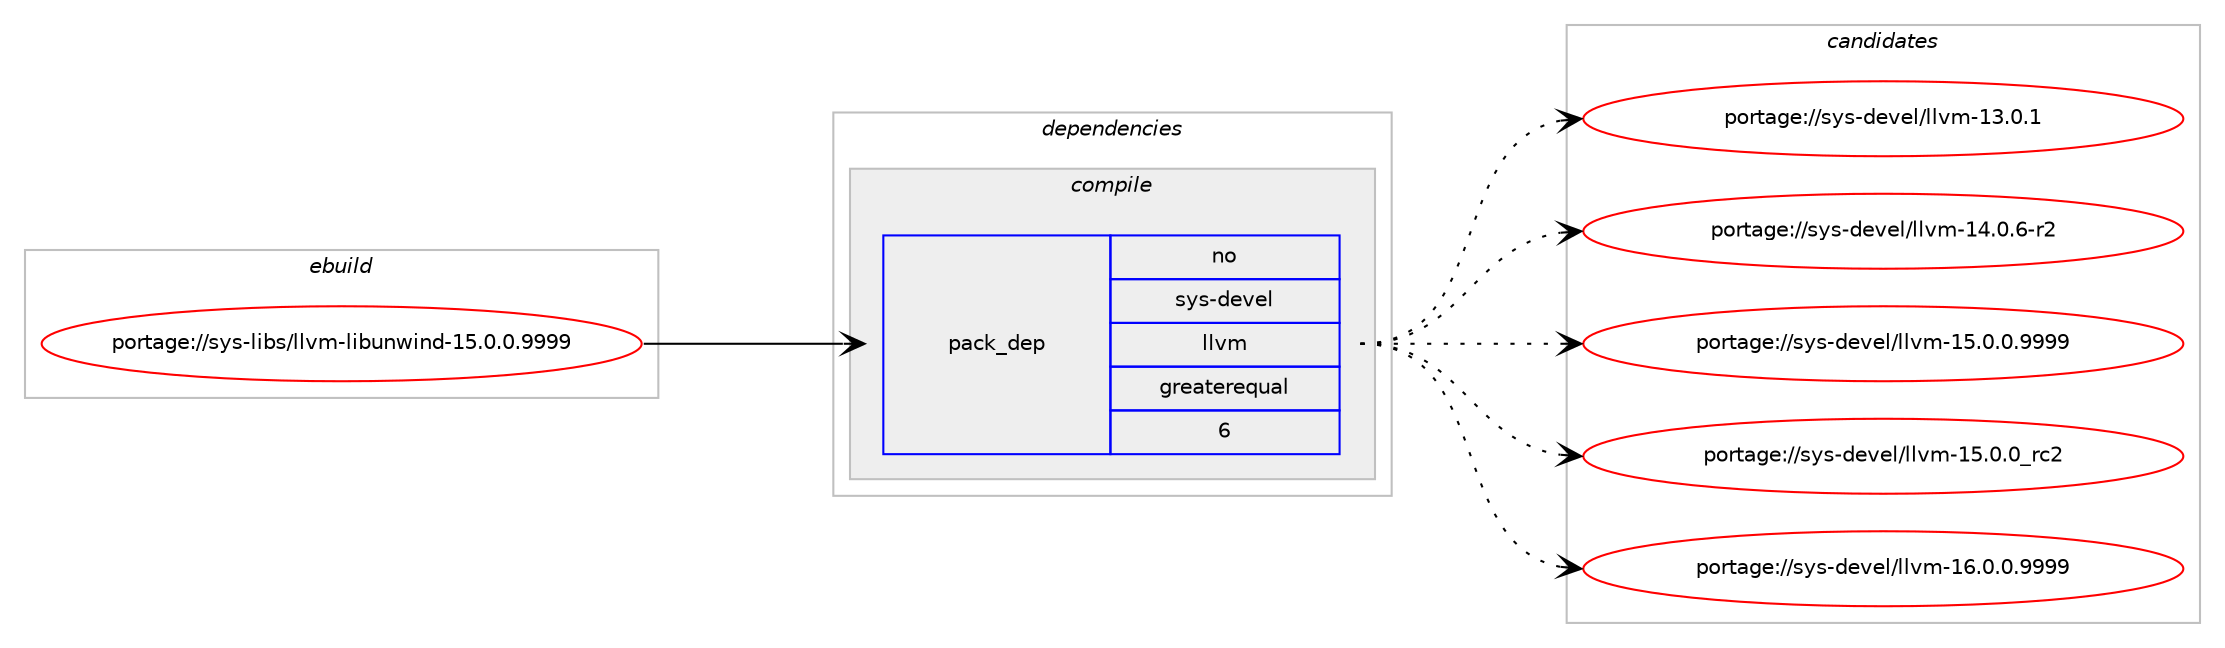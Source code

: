 digraph prolog {

# *************
# Graph options
# *************

newrank=true;
concentrate=true;
compound=true;
graph [rankdir=LR,fontname=Helvetica,fontsize=10,ranksep=1.5];#, ranksep=2.5, nodesep=0.2];
edge  [arrowhead=vee];
node  [fontname=Helvetica,fontsize=10];

# **********
# The ebuild
# **********

subgraph cluster_leftcol {
color=gray;
rank=same;
label=<<i>ebuild</i>>;
id [label="portage://sys-libs/llvm-libunwind-15.0.0.9999", color=red, width=4, href="../sys-libs/llvm-libunwind-15.0.0.9999.svg"];
}

# ****************
# The dependencies
# ****************

subgraph cluster_midcol {
color=gray;
label=<<i>dependencies</i>>;
subgraph cluster_compile {
fillcolor="#eeeeee";
style=filled;
label=<<i>compile</i>>;
subgraph pack199 {
dependency478 [label=<<TABLE BORDER="0" CELLBORDER="1" CELLSPACING="0" CELLPADDING="4" WIDTH="220"><TR><TD ROWSPAN="6" CELLPADDING="30">pack_dep</TD></TR><TR><TD WIDTH="110">no</TD></TR><TR><TD>sys-devel</TD></TR><TR><TD>llvm</TD></TR><TR><TD>greaterequal</TD></TR><TR><TD>6</TD></TR></TABLE>>, shape=none, color=blue];
}
id:e -> dependency478:w [weight=20,style="solid",arrowhead="vee"];
# *** BEGIN UNKNOWN DEPENDENCY TYPE (TODO) ***
# id -> package_dependency(portage://sys-libs/llvm-libunwind-15.0.0.9999,install,strong,sys-devel,llvm,none,[,,],[slot(0)],[])
# *** END UNKNOWN DEPENDENCY TYPE (TODO) ***

}
subgraph cluster_compileandrun {
fillcolor="#eeeeee";
style=filled;
label=<<i>compile and run</i>>;
}
subgraph cluster_run {
fillcolor="#eeeeee";
style=filled;
label=<<i>run</i>>;
# *** BEGIN UNKNOWN DEPENDENCY TYPE (TODO) ***
# id -> package_dependency(portage://sys-libs/llvm-libunwind-15.0.0.9999,run,weak,sys-libs,libunwind,none,[,,],[],[])
# *** END UNKNOWN DEPENDENCY TYPE (TODO) ***

}
}

# **************
# The candidates
# **************

subgraph cluster_choices {
rank=same;
color=gray;
label=<<i>candidates</i>>;

subgraph choice199 {
color=black;
nodesep=1;
choice115121115451001011181011084710810811810945495146484649 [label="portage://sys-devel/llvm-13.0.1", color=red, width=4,href="../sys-devel/llvm-13.0.1.svg"];
choice1151211154510010111810110847108108118109454952464846544511450 [label="portage://sys-devel/llvm-14.0.6-r2", color=red, width=4,href="../sys-devel/llvm-14.0.6-r2.svg"];
choice1151211154510010111810110847108108118109454953464846484657575757 [label="portage://sys-devel/llvm-15.0.0.9999", color=red, width=4,href="../sys-devel/llvm-15.0.0.9999.svg"];
choice115121115451001011181011084710810811810945495346484648951149950 [label="portage://sys-devel/llvm-15.0.0_rc2", color=red, width=4,href="../sys-devel/llvm-15.0.0_rc2.svg"];
choice1151211154510010111810110847108108118109454954464846484657575757 [label="portage://sys-devel/llvm-16.0.0.9999", color=red, width=4,href="../sys-devel/llvm-16.0.0.9999.svg"];
dependency478:e -> choice115121115451001011181011084710810811810945495146484649:w [style=dotted,weight="100"];
dependency478:e -> choice1151211154510010111810110847108108118109454952464846544511450:w [style=dotted,weight="100"];
dependency478:e -> choice1151211154510010111810110847108108118109454953464846484657575757:w [style=dotted,weight="100"];
dependency478:e -> choice115121115451001011181011084710810811810945495346484648951149950:w [style=dotted,weight="100"];
dependency478:e -> choice1151211154510010111810110847108108118109454954464846484657575757:w [style=dotted,weight="100"];
}
}

}
